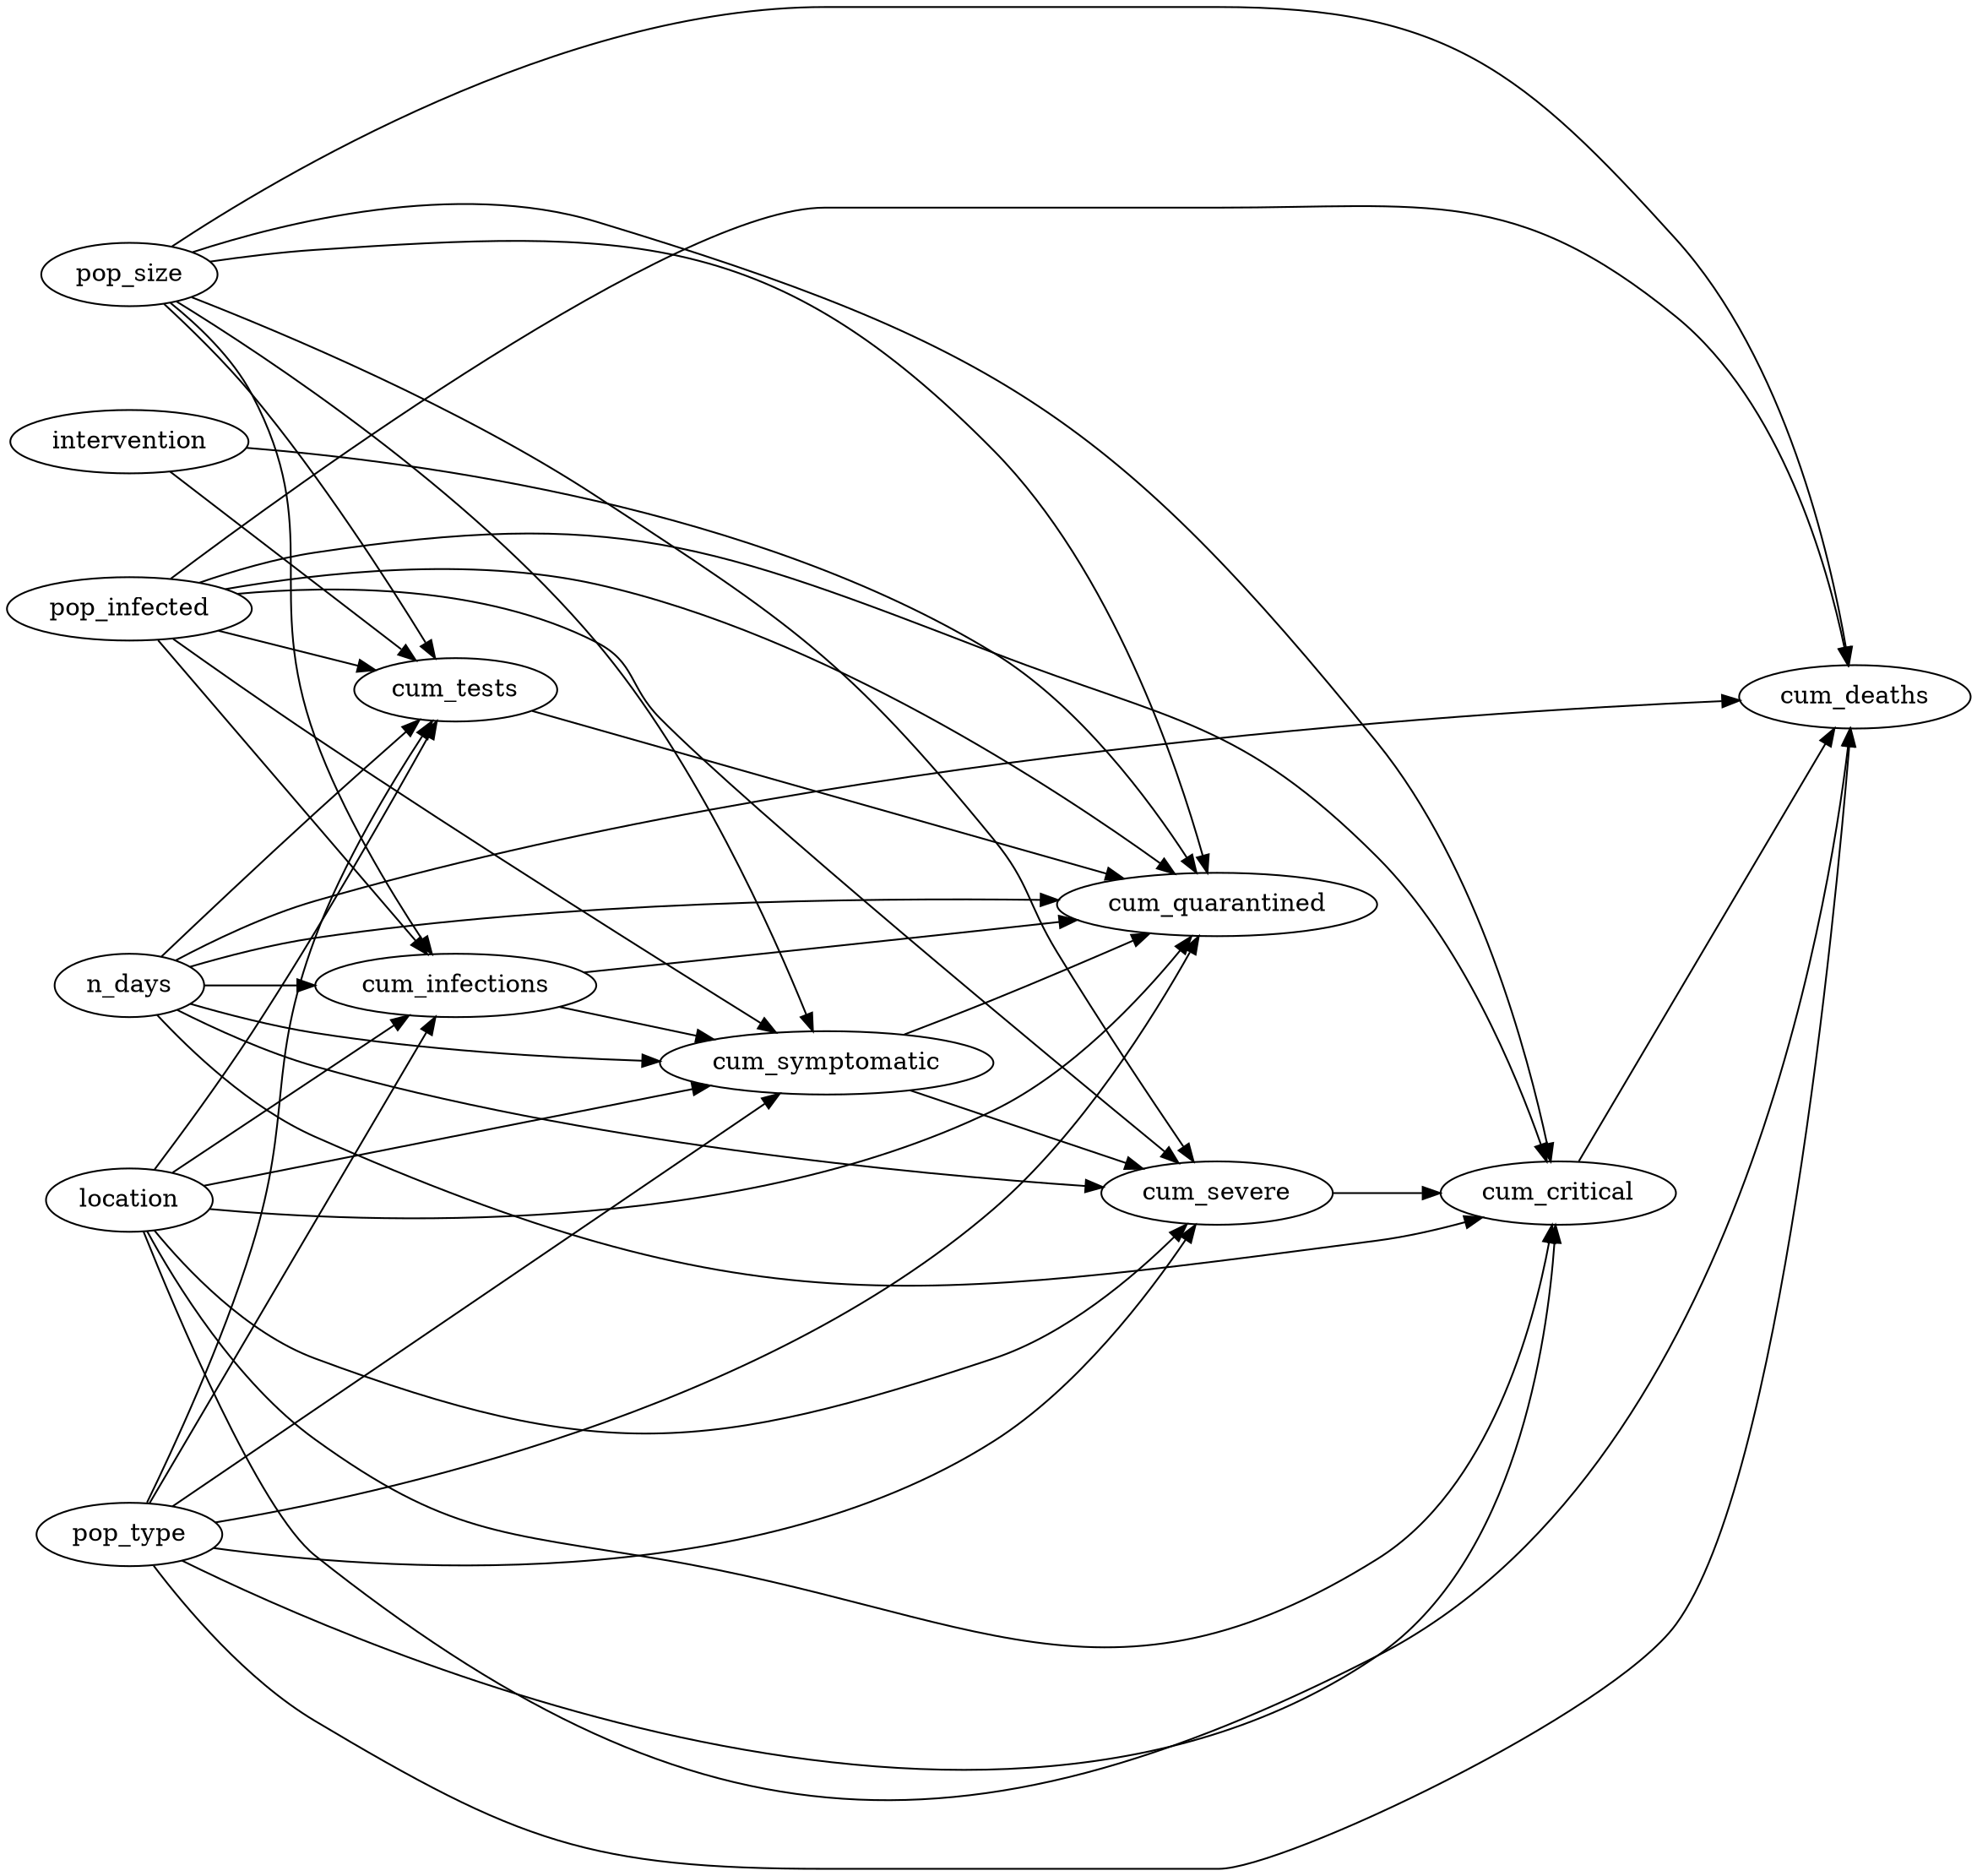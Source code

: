 digraph "" {
	graph [newrank=True,
		rankdir=LR
	];

	intervention -> cum_tests;
	intervention -> cum_quarantined;

	cum_critical -> cum_deaths;

	pop_size -> cum_critical;
	pop_size -> cum_severe;
	pop_size -> cum_deaths;
	pop_size -> cum_infections;
	pop_size -> cum_tests;
	pop_size -> cum_quarantined;
	pop_size -> cum_symptomatic;

	location -> cum_critical;
	location -> cum_severe;
	location -> cum_deaths;
	location -> cum_infections;
	location -> cum_tests;
	location -> cum_quarantined;
	location -> cum_symptomatic;

	n_days -> cum_critical;
	n_days -> cum_severe;
	n_days -> cum_deaths;
	n_days -> cum_infections;
	n_days -> cum_tests;
	n_days -> cum_quarantined;
	n_days -> cum_symptomatic;

	pop_infected -> cum_critical;
	pop_infected -> cum_severe;
	pop_infected -> cum_deaths;
	pop_infected -> cum_infections;
	pop_infected -> cum_tests;
	pop_infected -> cum_quarantined;
	pop_infected -> cum_symptomatic;

	pop_type -> cum_critical;
	pop_type -> cum_severe;
	pop_type -> cum_deaths;
	pop_type -> cum_infections;
	pop_type -> cum_tests;
	pop_type -> cum_quarantined;
	pop_type -> cum_symptomatic;

	cum_severe -> cum_critical;

	cum_infections -> cum_quarantined;
	cum_infections -> cum_symptomatic;

	cum_tests -> cum_quarantined;

	cum_symptomatic -> cum_severe;
	cum_symptomatic -> cum_quarantined;
}
